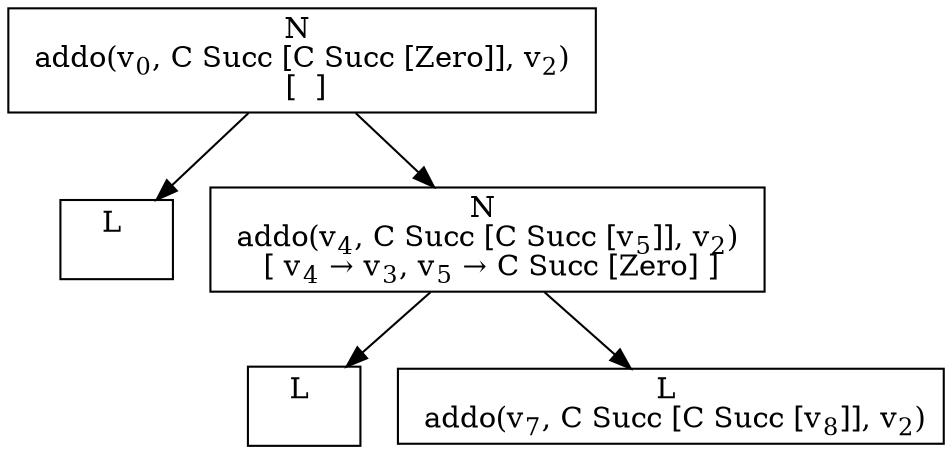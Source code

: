 digraph {
    graph [rankdir=TB
          ,bgcolor=transparent];
    node [shape=box
         ,fillcolor=white
         ,style=filled];
    0 [label=<N <BR/> addo(v<SUB>0</SUB>, C Succ [C Succ [Zero]], v<SUB>2</SUB>) <BR/>  [  ] >];
    1 [label=<L <BR/> >];
    2 [label=<N <BR/> addo(v<SUB>4</SUB>, C Succ [C Succ [v<SUB>5</SUB>]], v<SUB>2</SUB>) <BR/>  [ v<SUB>4</SUB> &rarr; v<SUB>3</SUB>, v<SUB>5</SUB> &rarr; C Succ [Zero] ] >];
    3 [label=<L <BR/> >];
    4 [label=<L <BR/> addo(v<SUB>7</SUB>, C Succ [C Succ [v<SUB>8</SUB>]], v<SUB>2</SUB>)>];
    0 -> 1 [label=""];
    0 -> 2 [label=""];
    2 -> 3 [label=""];
    2 -> 4 [label=""];
}